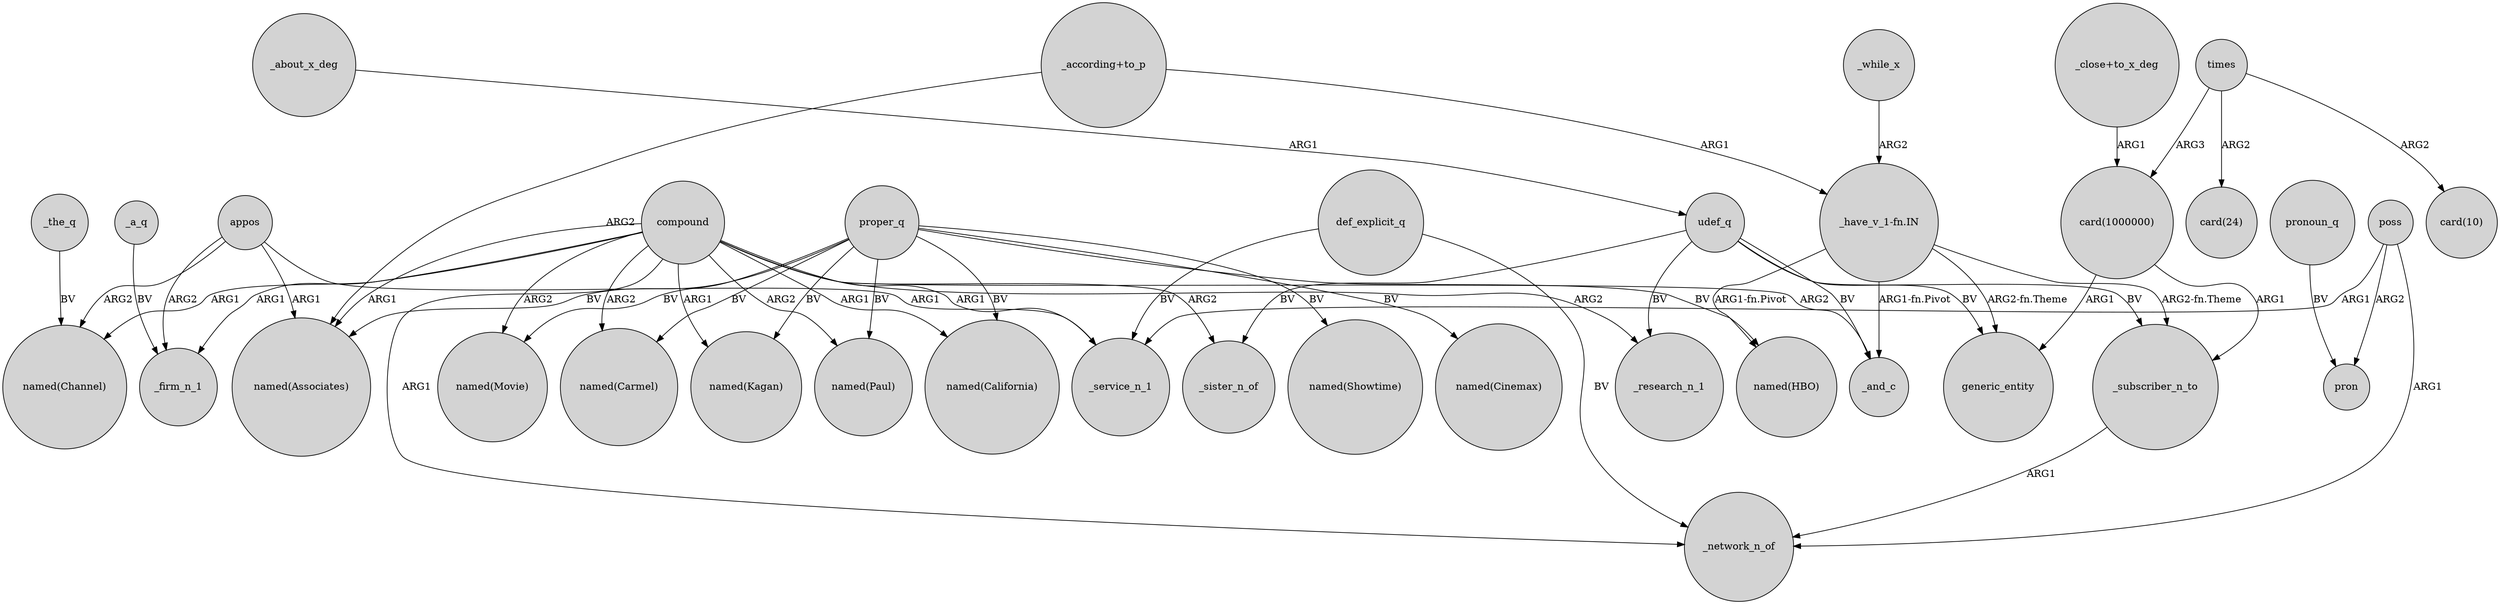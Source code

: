 digraph {
	node [shape=circle style=filled]
	"card(1000000)" -> generic_entity [label=ARG1]
	_the_q -> "named(Channel)" [label=BV]
	udef_q -> generic_entity [label=BV]
	poss -> pron [label=ARG2]
	appos -> _firm_n_1 [label=ARG2]
	compound -> "named(Carmel)" [label=ARG2]
	poss -> _service_n_1 [label=ARG1]
	appos -> _service_n_1 [label=ARG1]
	appos -> "named(Associates)" [label=ARG1]
	udef_q -> _research_n_1 [label=BV]
	_a_q -> _firm_n_1 [label=BV]
	proper_q -> "named(California)" [label=BV]
	appos -> "named(Channel)" [label=ARG2]
	def_explicit_q -> _network_n_of [label=BV]
	_about_x_deg -> udef_q [label=ARG1]
	compound -> "named(Channel)" [label=ARG1]
	proper_q -> "named(Showtime)" [label=BV]
	proper_q -> "named(Kagan)" [label=BV]
	proper_q -> "named(Paul)" [label=BV]
	udef_q -> _subscriber_n_to [label=BV]
	"_have_v_1-fn.IN" -> _subscriber_n_to [label="ARG2-fn.Theme"]
	pronoun_q -> pron [label=BV]
	compound -> _sister_n_of [label=ARG2]
	"_have_v_1-fn.IN" -> generic_entity [label="ARG2-fn.Theme"]
	compound -> _and_c [label=ARG2]
	compound -> "named(Paul)" [label=ARG2]
	compound -> "named(California)" [label=ARG1]
	poss -> _network_n_of [label=ARG1]
	"_have_v_1-fn.IN" -> _and_c [label="ARG1-fn.Pivot"]
	"_according+to_p" -> "_have_v_1-fn.IN" [label=ARG1]
	times -> "card(1000000)" [label=ARG3]
	compound -> "named(Movie)" [label=ARG2]
	times -> "card(10)" [label=ARG2]
	"_according+to_p" -> "named(Associates)" [label=ARG2]
	udef_q -> _sister_n_of [label=BV]
	compound -> _firm_n_1 [label=ARG1]
	_while_x -> "_have_v_1-fn.IN" [label=ARG2]
	proper_q -> "named(Movie)" [label=BV]
	proper_q -> "named(Carmel)" [label=BV]
	proper_q -> "named(HBO)" [label=BV]
	"_have_v_1-fn.IN" -> "named(HBO)" [label="ARG1-fn.Pivot"]
	compound -> "named(Associates)" [label=ARG1]
	times -> "card(24)" [label=ARG2]
	proper_q -> "named(Cinemax)" [label=BV]
	compound -> "named(Kagan)" [label=ARG1]
	def_explicit_q -> _service_n_1 [label=BV]
	proper_q -> "named(Associates)" [label=BV]
	udef_q -> _and_c [label=BV]
	compound -> _network_n_of [label=ARG1]
	"card(1000000)" -> _subscriber_n_to [label=ARG1]
	compound -> _service_n_1 [label=ARG1]
	compound -> _research_n_1 [label=ARG2]
	_subscriber_n_to -> _network_n_of [label=ARG1]
	"_close+to_x_deg" -> "card(1000000)" [label=ARG1]
}

